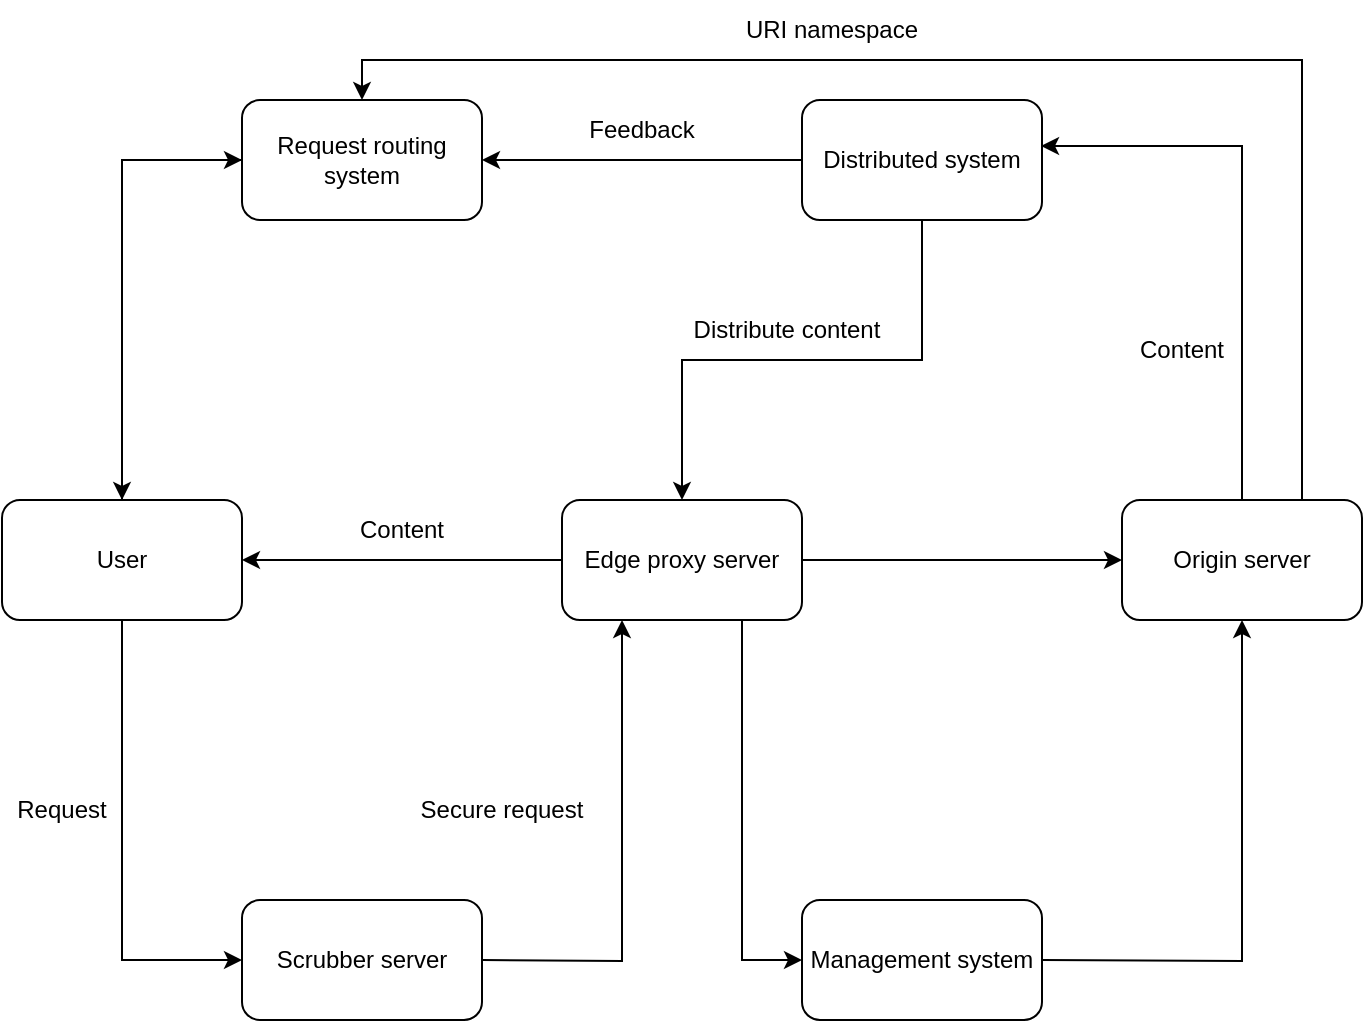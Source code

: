 <mxfile version="20.8.20" type="device"><diagram id="aG2UKsEOB-ysgzwHGz3u" name="Page-1"><mxGraphModel dx="882" dy="596" grid="1" gridSize="10" guides="1" tooltips="1" connect="1" arrows="1" fold="1" page="1" pageScale="1" pageWidth="850" pageHeight="1100" math="0" shadow="0"><root><mxCell id="0"/><mxCell id="1" parent="0"/><mxCell id="3xIICM76Z-78TvlKFnXy-19" style="edgeStyle=orthogonalEdgeStyle;rounded=0;orthogonalLoop=1;jettySize=auto;html=1;exitX=0.5;exitY=1;exitDx=0;exitDy=0;entryX=0;entryY=0.5;entryDx=0;entryDy=0;" edge="1" parent="1" source="3xIICM76Z-78TvlKFnXy-1" target="3xIICM76Z-78TvlKFnXy-3"><mxGeometry relative="1" as="geometry"/></mxCell><mxCell id="3xIICM76Z-78TvlKFnXy-21" style="edgeStyle=orthogonalEdgeStyle;rounded=0;orthogonalLoop=1;jettySize=auto;html=1;exitX=0.5;exitY=0;exitDx=0;exitDy=0;entryX=0;entryY=0.5;entryDx=0;entryDy=0;" edge="1" parent="1" source="3xIICM76Z-78TvlKFnXy-1" target="3xIICM76Z-78TvlKFnXy-7"><mxGeometry relative="1" as="geometry"/></mxCell><mxCell id="3xIICM76Z-78TvlKFnXy-1" value="User" style="rounded=1;whiteSpace=wrap;html=1;" vertex="1" parent="1"><mxGeometry x="80" y="320" width="120" height="60" as="geometry"/></mxCell><mxCell id="3xIICM76Z-78TvlKFnXy-10" style="edgeStyle=orthogonalEdgeStyle;rounded=0;orthogonalLoop=1;jettySize=auto;html=1;exitX=0;exitY=0.5;exitDx=0;exitDy=0;entryX=1;entryY=0.5;entryDx=0;entryDy=0;" edge="1" parent="1" source="3xIICM76Z-78TvlKFnXy-2" target="3xIICM76Z-78TvlKFnXy-1"><mxGeometry relative="1" as="geometry"/></mxCell><mxCell id="3xIICM76Z-78TvlKFnXy-13" style="edgeStyle=orthogonalEdgeStyle;rounded=0;orthogonalLoop=1;jettySize=auto;html=1;exitX=1;exitY=0.5;exitDx=0;exitDy=0;entryX=0;entryY=0.5;entryDx=0;entryDy=0;" edge="1" parent="1" source="3xIICM76Z-78TvlKFnXy-2" target="3xIICM76Z-78TvlKFnXy-4"><mxGeometry relative="1" as="geometry"/></mxCell><mxCell id="3xIICM76Z-78TvlKFnXy-18" style="edgeStyle=orthogonalEdgeStyle;rounded=0;orthogonalLoop=1;jettySize=auto;html=1;exitX=0.75;exitY=1;exitDx=0;exitDy=0;entryX=0;entryY=0.5;entryDx=0;entryDy=0;" edge="1" parent="1" source="3xIICM76Z-78TvlKFnXy-2" target="3xIICM76Z-78TvlKFnXy-5"><mxGeometry relative="1" as="geometry"/></mxCell><mxCell id="3xIICM76Z-78TvlKFnXy-2" value="Edge proxy server" style="rounded=1;whiteSpace=wrap;html=1;" vertex="1" parent="1"><mxGeometry x="360" y="320" width="120" height="60" as="geometry"/></mxCell><mxCell id="3xIICM76Z-78TvlKFnXy-9" style="edgeStyle=orthogonalEdgeStyle;rounded=0;orthogonalLoop=1;jettySize=auto;html=1;exitX=1;exitY=0.5;exitDx=0;exitDy=0;entryX=0.25;entryY=1;entryDx=0;entryDy=0;" edge="1" parent="1" target="3xIICM76Z-78TvlKFnXy-2"><mxGeometry relative="1" as="geometry"><mxPoint x="320" y="550" as="sourcePoint"/></mxGeometry></mxCell><mxCell id="3xIICM76Z-78TvlKFnXy-3" value="Scrubber server" style="rounded=1;whiteSpace=wrap;html=1;" vertex="1" parent="1"><mxGeometry x="200" y="520" width="120" height="60" as="geometry"/></mxCell><mxCell id="3xIICM76Z-78TvlKFnXy-14" style="edgeStyle=orthogonalEdgeStyle;rounded=0;orthogonalLoop=1;jettySize=auto;html=1;exitX=0.5;exitY=0;exitDx=0;exitDy=0;entryX=0.996;entryY=0.383;entryDx=0;entryDy=0;entryPerimeter=0;" edge="1" parent="1" source="3xIICM76Z-78TvlKFnXy-4" target="3xIICM76Z-78TvlKFnXy-6"><mxGeometry relative="1" as="geometry"/></mxCell><mxCell id="3xIICM76Z-78TvlKFnXy-17" style="edgeStyle=orthogonalEdgeStyle;rounded=0;orthogonalLoop=1;jettySize=auto;html=1;exitX=0.75;exitY=0;exitDx=0;exitDy=0;entryX=0.5;entryY=0;entryDx=0;entryDy=0;" edge="1" parent="1" source="3xIICM76Z-78TvlKFnXy-4" target="3xIICM76Z-78TvlKFnXy-7"><mxGeometry relative="1" as="geometry"/></mxCell><mxCell id="3xIICM76Z-78TvlKFnXy-4" value="Origin server" style="rounded=1;whiteSpace=wrap;html=1;" vertex="1" parent="1"><mxGeometry x="640" y="320" width="120" height="60" as="geometry"/></mxCell><mxCell id="3xIICM76Z-78TvlKFnXy-12" style="edgeStyle=orthogonalEdgeStyle;rounded=0;orthogonalLoop=1;jettySize=auto;html=1;exitX=1;exitY=0.5;exitDx=0;exitDy=0;entryX=0.5;entryY=1;entryDx=0;entryDy=0;" edge="1" parent="1" target="3xIICM76Z-78TvlKFnXy-4"><mxGeometry relative="1" as="geometry"><mxPoint x="600" y="550" as="sourcePoint"/></mxGeometry></mxCell><mxCell id="3xIICM76Z-78TvlKFnXy-5" value="Management system" style="rounded=1;whiteSpace=wrap;html=1;" vertex="1" parent="1"><mxGeometry x="480" y="520" width="120" height="60" as="geometry"/></mxCell><mxCell id="3xIICM76Z-78TvlKFnXy-15" style="edgeStyle=orthogonalEdgeStyle;rounded=0;orthogonalLoop=1;jettySize=auto;html=1;exitX=0.5;exitY=1;exitDx=0;exitDy=0;" edge="1" parent="1" source="3xIICM76Z-78TvlKFnXy-6" target="3xIICM76Z-78TvlKFnXy-2"><mxGeometry relative="1" as="geometry"/></mxCell><mxCell id="3xIICM76Z-78TvlKFnXy-16" style="edgeStyle=orthogonalEdgeStyle;rounded=0;orthogonalLoop=1;jettySize=auto;html=1;exitX=0;exitY=0.5;exitDx=0;exitDy=0;entryX=1;entryY=0.5;entryDx=0;entryDy=0;" edge="1" parent="1" source="3xIICM76Z-78TvlKFnXy-6" target="3xIICM76Z-78TvlKFnXy-7"><mxGeometry relative="1" as="geometry"/></mxCell><mxCell id="3xIICM76Z-78TvlKFnXy-6" value="Distributed system" style="rounded=1;whiteSpace=wrap;html=1;" vertex="1" parent="1"><mxGeometry x="480" y="120" width="120" height="60" as="geometry"/></mxCell><mxCell id="3xIICM76Z-78TvlKFnXy-22" style="edgeStyle=orthogonalEdgeStyle;rounded=0;orthogonalLoop=1;jettySize=auto;html=1;exitX=0;exitY=0.5;exitDx=0;exitDy=0;entryX=0.5;entryY=0;entryDx=0;entryDy=0;" edge="1" parent="1" source="3xIICM76Z-78TvlKFnXy-7" target="3xIICM76Z-78TvlKFnXy-1"><mxGeometry relative="1" as="geometry"/></mxCell><mxCell id="3xIICM76Z-78TvlKFnXy-7" value="Request routing system" style="rounded=1;whiteSpace=wrap;html=1;" vertex="1" parent="1"><mxGeometry x="200" y="120" width="120" height="60" as="geometry"/></mxCell><mxCell id="3xIICM76Z-78TvlKFnXy-23" value="Request" style="text;html=1;strokeColor=none;fillColor=none;align=center;verticalAlign=middle;whiteSpace=wrap;rounded=0;" vertex="1" parent="1"><mxGeometry x="80" y="460" width="60" height="30" as="geometry"/></mxCell><mxCell id="3xIICM76Z-78TvlKFnXy-25" value="Secure request" style="text;html=1;strokeColor=none;fillColor=none;align=center;verticalAlign=middle;whiteSpace=wrap;rounded=0;" vertex="1" parent="1"><mxGeometry x="280" y="460" width="100" height="30" as="geometry"/></mxCell><mxCell id="3xIICM76Z-78TvlKFnXy-26" value="Content" style="text;html=1;strokeColor=none;fillColor=none;align=center;verticalAlign=middle;whiteSpace=wrap;rounded=0;" vertex="1" parent="1"><mxGeometry x="250" y="320" width="60" height="30" as="geometry"/></mxCell><mxCell id="3xIICM76Z-78TvlKFnXy-28" value="Content" style="text;html=1;strokeColor=none;fillColor=none;align=center;verticalAlign=middle;whiteSpace=wrap;rounded=0;" vertex="1" parent="1"><mxGeometry x="640" y="230" width="60" height="30" as="geometry"/></mxCell><mxCell id="3xIICM76Z-78TvlKFnXy-29" value="Distribute content" style="text;html=1;strokeColor=none;fillColor=none;align=center;verticalAlign=middle;whiteSpace=wrap;rounded=0;" vertex="1" parent="1"><mxGeometry x="410" y="220" width="125" height="30" as="geometry"/></mxCell><mxCell id="3xIICM76Z-78TvlKFnXy-30" value="Feedback" style="text;html=1;strokeColor=none;fillColor=none;align=center;verticalAlign=middle;whiteSpace=wrap;rounded=0;" vertex="1" parent="1"><mxGeometry x="370" y="120" width="60" height="30" as="geometry"/></mxCell><mxCell id="3xIICM76Z-78TvlKFnXy-31" value="URI namespace" style="text;html=1;strokeColor=none;fillColor=none;align=center;verticalAlign=middle;whiteSpace=wrap;rounded=0;" vertex="1" parent="1"><mxGeometry x="440" y="70" width="110" height="30" as="geometry"/></mxCell></root></mxGraphModel></diagram></mxfile>